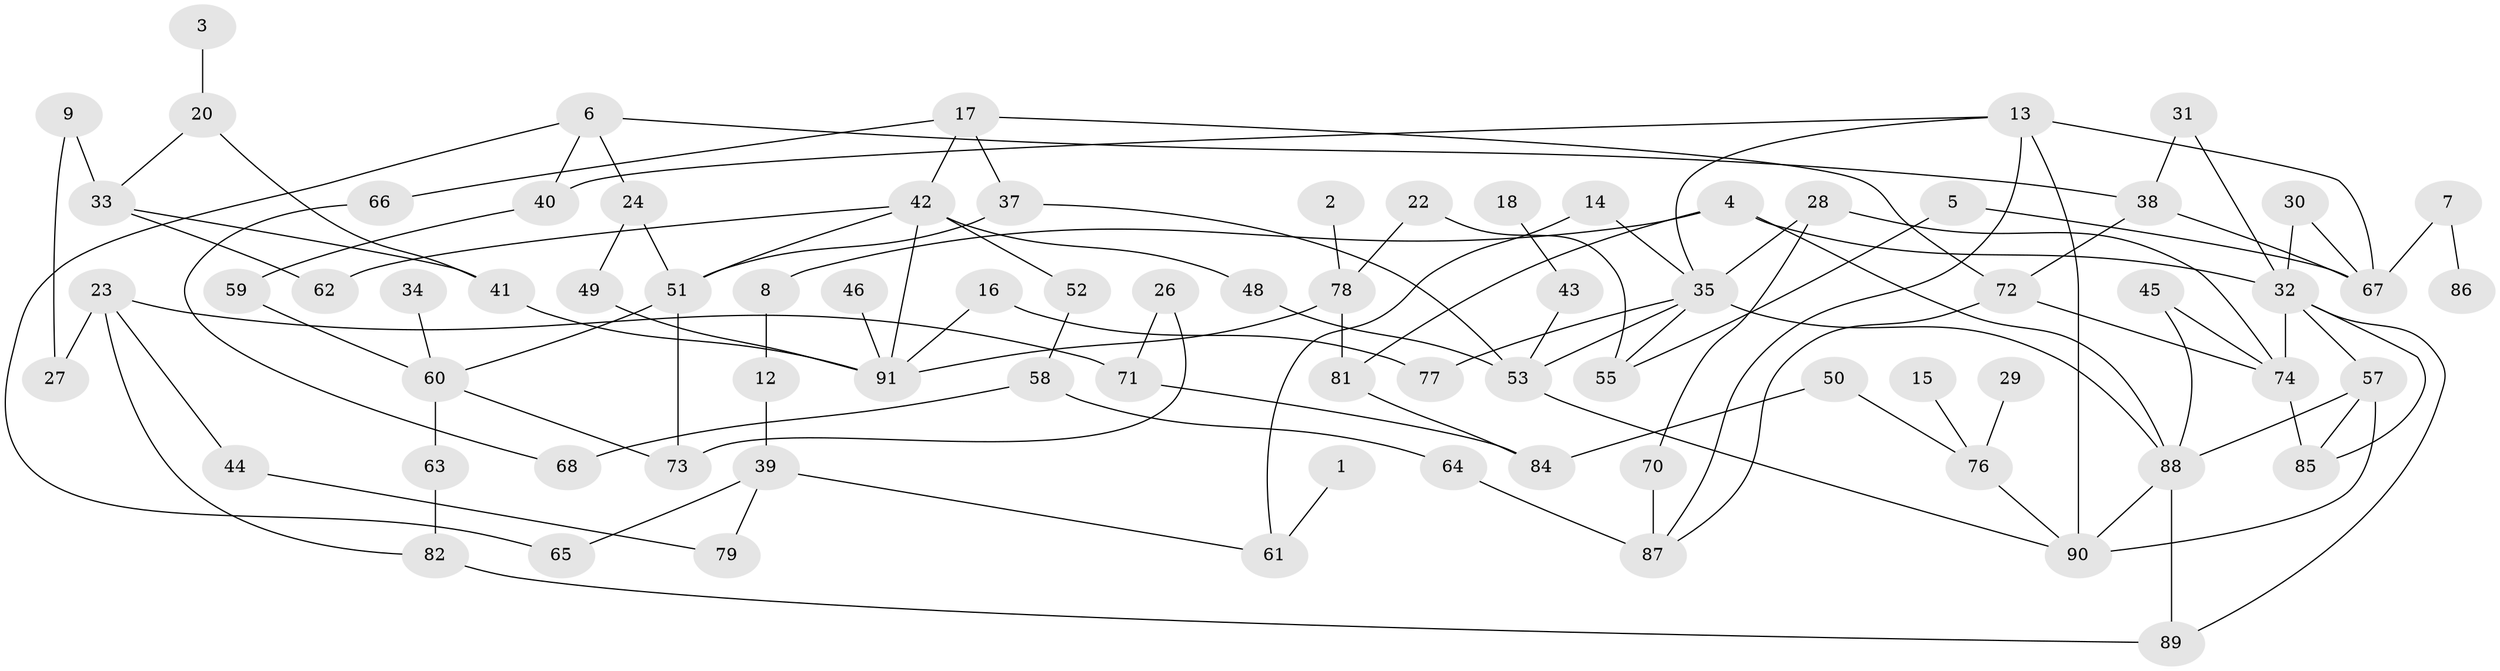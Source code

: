 // original degree distribution, {2: 0.24031007751937986, 1: 0.24031007751937986, 4: 0.12403100775193798, 3: 0.20930232558139536, 5: 0.06976744186046512, 0: 0.08527131782945736, 7: 0.007751937984496124, 6: 0.023255813953488372}
// Generated by graph-tools (version 1.1) at 2025/35/03/04/25 23:35:55]
// undirected, 78 vertices, 115 edges
graph export_dot {
  node [color=gray90,style=filled];
  1;
  2;
  3;
  4;
  5;
  6;
  7;
  8;
  9;
  12;
  13;
  14;
  15;
  16;
  17;
  18;
  20;
  22;
  23;
  24;
  26;
  27;
  28;
  29;
  30;
  31;
  32;
  33;
  34;
  35;
  37;
  38;
  39;
  40;
  41;
  42;
  43;
  44;
  45;
  46;
  48;
  49;
  50;
  51;
  52;
  53;
  55;
  57;
  58;
  59;
  60;
  61;
  62;
  63;
  64;
  65;
  66;
  67;
  68;
  70;
  71;
  72;
  73;
  74;
  76;
  77;
  78;
  79;
  81;
  82;
  84;
  85;
  86;
  87;
  88;
  89;
  90;
  91;
  1 -- 61 [weight=1.0];
  2 -- 78 [weight=1.0];
  3 -- 20 [weight=1.0];
  4 -- 8 [weight=1.0];
  4 -- 32 [weight=1.0];
  4 -- 81 [weight=1.0];
  4 -- 88 [weight=1.0];
  5 -- 55 [weight=1.0];
  5 -- 67 [weight=1.0];
  6 -- 24 [weight=1.0];
  6 -- 38 [weight=1.0];
  6 -- 40 [weight=1.0];
  6 -- 65 [weight=1.0];
  7 -- 67 [weight=1.0];
  7 -- 86 [weight=1.0];
  8 -- 12 [weight=1.0];
  9 -- 27 [weight=1.0];
  9 -- 33 [weight=1.0];
  12 -- 39 [weight=1.0];
  13 -- 35 [weight=1.0];
  13 -- 40 [weight=1.0];
  13 -- 67 [weight=1.0];
  13 -- 87 [weight=1.0];
  13 -- 90 [weight=1.0];
  14 -- 35 [weight=1.0];
  14 -- 61 [weight=1.0];
  15 -- 76 [weight=1.0];
  16 -- 77 [weight=1.0];
  16 -- 91 [weight=1.0];
  17 -- 37 [weight=1.0];
  17 -- 42 [weight=1.0];
  17 -- 66 [weight=1.0];
  17 -- 72 [weight=1.0];
  18 -- 43 [weight=1.0];
  20 -- 33 [weight=1.0];
  20 -- 41 [weight=1.0];
  22 -- 55 [weight=1.0];
  22 -- 78 [weight=1.0];
  23 -- 27 [weight=1.0];
  23 -- 44 [weight=1.0];
  23 -- 71 [weight=1.0];
  23 -- 82 [weight=1.0];
  24 -- 49 [weight=1.0];
  24 -- 51 [weight=1.0];
  26 -- 71 [weight=1.0];
  26 -- 73 [weight=1.0];
  28 -- 35 [weight=1.0];
  28 -- 70 [weight=1.0];
  28 -- 74 [weight=1.0];
  29 -- 76 [weight=1.0];
  30 -- 32 [weight=1.0];
  30 -- 67 [weight=1.0];
  31 -- 32 [weight=1.0];
  31 -- 38 [weight=1.0];
  32 -- 57 [weight=1.0];
  32 -- 74 [weight=1.0];
  32 -- 85 [weight=1.0];
  32 -- 89 [weight=1.0];
  33 -- 41 [weight=1.0];
  33 -- 62 [weight=1.0];
  34 -- 60 [weight=1.0];
  35 -- 53 [weight=1.0];
  35 -- 55 [weight=1.0];
  35 -- 77 [weight=1.0];
  35 -- 88 [weight=1.0];
  37 -- 51 [weight=1.0];
  37 -- 53 [weight=1.0];
  38 -- 67 [weight=1.0];
  38 -- 72 [weight=1.0];
  39 -- 61 [weight=1.0];
  39 -- 65 [weight=1.0];
  39 -- 79 [weight=1.0];
  40 -- 59 [weight=1.0];
  41 -- 91 [weight=1.0];
  42 -- 48 [weight=1.0];
  42 -- 51 [weight=1.0];
  42 -- 52 [weight=1.0];
  42 -- 62 [weight=1.0];
  42 -- 91 [weight=1.0];
  43 -- 53 [weight=1.0];
  44 -- 79 [weight=1.0];
  45 -- 74 [weight=1.0];
  45 -- 88 [weight=1.0];
  46 -- 91 [weight=1.0];
  48 -- 53 [weight=1.0];
  49 -- 91 [weight=1.0];
  50 -- 76 [weight=1.0];
  50 -- 84 [weight=1.0];
  51 -- 60 [weight=1.0];
  51 -- 73 [weight=1.0];
  52 -- 58 [weight=1.0];
  53 -- 90 [weight=1.0];
  57 -- 85 [weight=1.0];
  57 -- 88 [weight=1.0];
  57 -- 90 [weight=1.0];
  58 -- 64 [weight=1.0];
  58 -- 68 [weight=1.0];
  59 -- 60 [weight=1.0];
  60 -- 63 [weight=1.0];
  60 -- 73 [weight=1.0];
  63 -- 82 [weight=1.0];
  64 -- 87 [weight=2.0];
  66 -- 68 [weight=1.0];
  70 -- 87 [weight=1.0];
  71 -- 84 [weight=1.0];
  72 -- 74 [weight=1.0];
  72 -- 87 [weight=1.0];
  74 -- 85 [weight=1.0];
  76 -- 90 [weight=1.0];
  78 -- 81 [weight=1.0];
  78 -- 91 [weight=1.0];
  81 -- 84 [weight=1.0];
  82 -- 89 [weight=1.0];
  88 -- 89 [weight=1.0];
  88 -- 90 [weight=1.0];
}
